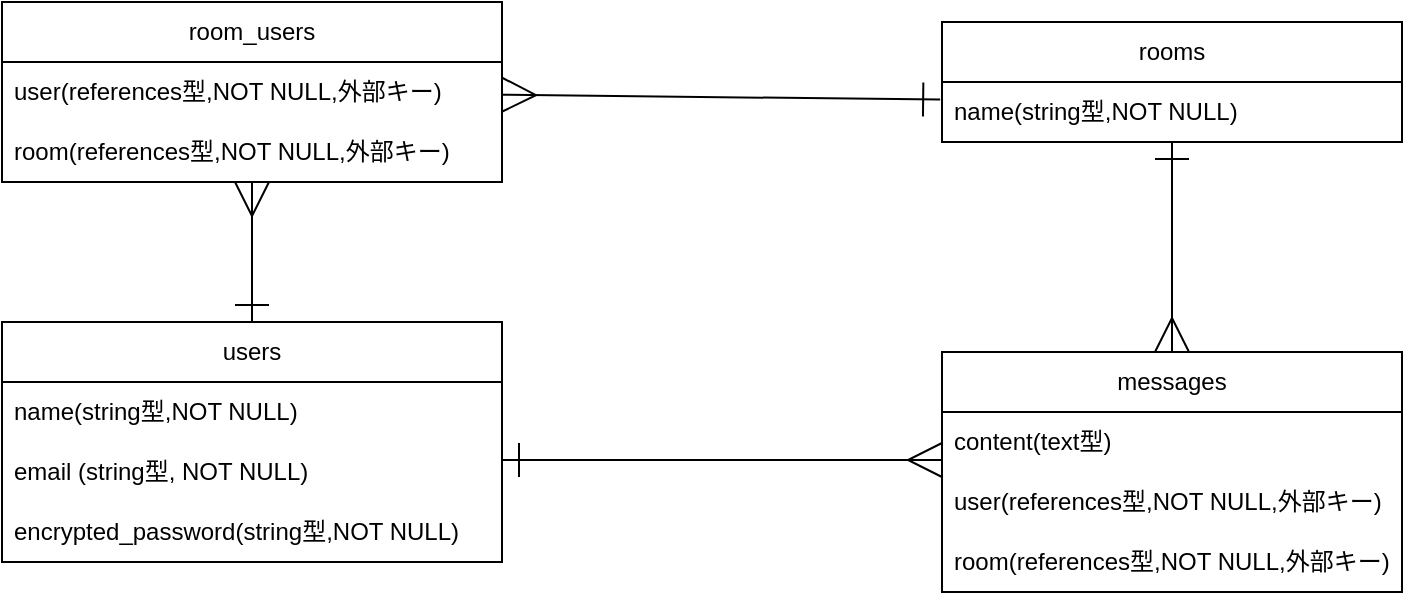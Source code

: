 <mxfile>
    <diagram id="mHYJFtQ-l8MxHlzXldKu" name="ページ1">
        <mxGraphModel dx="746" dy="571" grid="1" gridSize="10" guides="1" tooltips="1" connect="1" arrows="1" fold="1" page="1" pageScale="1" pageWidth="827" pageHeight="1169" math="0" shadow="0">
            <root>
                <mxCell id="0"/>
                <mxCell id="1" parent="0"/>
                <mxCell id="2" value="users" style="swimlane;fontStyle=0;childLayout=stackLayout;horizontal=1;startSize=30;horizontalStack=0;resizeParent=1;resizeParentMax=0;resizeLast=0;collapsible=1;marginBottom=0;whiteSpace=wrap;html=1;" vertex="1" parent="1">
                    <mxGeometry x="40" y="240" width="250" height="120" as="geometry"/>
                </mxCell>
                <mxCell id="3" value="&lt;span style=&quot;&quot;&gt;name(string型,NOT NULL)&lt;/span&gt;" style="text;strokeColor=none;fillColor=none;align=left;verticalAlign=middle;spacingLeft=4;spacingRight=4;overflow=hidden;points=[[0,0.5],[1,0.5]];portConstraint=eastwest;rotatable=0;whiteSpace=wrap;html=1;" vertex="1" parent="2">
                    <mxGeometry y="30" width="250" height="30" as="geometry"/>
                </mxCell>
                <mxCell id="4" value="&lt;span style=&quot;&quot;&gt;email (string型, NOT NULL)&lt;/span&gt;" style="text;strokeColor=none;fillColor=none;align=left;verticalAlign=middle;spacingLeft=4;spacingRight=4;overflow=hidden;points=[[0,0.5],[1,0.5]];portConstraint=eastwest;rotatable=0;whiteSpace=wrap;html=1;" vertex="1" parent="2">
                    <mxGeometry y="60" width="250" height="30" as="geometry"/>
                </mxCell>
                <mxCell id="5" value="&lt;span style=&quot;&quot;&gt;encrypted_password(string型,NOT NULL)&lt;/span&gt;" style="text;strokeColor=none;fillColor=none;align=left;verticalAlign=middle;spacingLeft=4;spacingRight=4;overflow=hidden;points=[[0,0.5],[1,0.5]];portConstraint=eastwest;rotatable=0;whiteSpace=wrap;html=1;" vertex="1" parent="2">
                    <mxGeometry y="90" width="250" height="30" as="geometry"/>
                </mxCell>
                <mxCell id="6" value="messages" style="swimlane;fontStyle=0;childLayout=stackLayout;horizontal=1;startSize=30;horizontalStack=0;resizeParent=1;resizeParentMax=0;resizeLast=0;collapsible=1;marginBottom=0;whiteSpace=wrap;html=1;" vertex="1" parent="1">
                    <mxGeometry x="510" y="255" width="230" height="120" as="geometry"/>
                </mxCell>
                <mxCell id="7" value="content(text型)" style="text;strokeColor=none;fillColor=none;align=left;verticalAlign=middle;spacingLeft=4;spacingRight=4;overflow=hidden;points=[[0,0.5],[1,0.5]];portConstraint=eastwest;rotatable=0;whiteSpace=wrap;html=1;" vertex="1" parent="6">
                    <mxGeometry y="30" width="230" height="30" as="geometry"/>
                </mxCell>
                <mxCell id="8" value="&lt;span style=&quot;&quot;&gt;user(references型,NOT NULL,外部キー)&lt;/span&gt;" style="text;strokeColor=none;fillColor=none;align=left;verticalAlign=middle;spacingLeft=4;spacingRight=4;overflow=hidden;points=[[0,0.5],[1,0.5]];portConstraint=eastwest;rotatable=0;whiteSpace=wrap;html=1;" vertex="1" parent="6">
                    <mxGeometry y="60" width="230" height="30" as="geometry"/>
                </mxCell>
                <mxCell id="23" value="room(references型,NOT NULL,外部キー)" style="text;strokeColor=none;fillColor=none;align=left;verticalAlign=middle;spacingLeft=4;spacingRight=4;overflow=hidden;points=[[0,0.5],[1,0.5]];portConstraint=eastwest;rotatable=0;whiteSpace=wrap;html=1;" vertex="1" parent="6">
                    <mxGeometry y="90" width="230" height="30" as="geometry"/>
                </mxCell>
                <mxCell id="11" value="" style="endArrow=ERmany;html=1;endFill=0;startArrow=ERone;startFill=0;endSize=15;startSize=15;" edge="1" parent="1">
                    <mxGeometry width="50" height="50" relative="1" as="geometry">
                        <mxPoint x="290" y="309" as="sourcePoint"/>
                        <mxPoint x="510" y="309" as="targetPoint"/>
                    </mxGeometry>
                </mxCell>
                <mxCell id="12" value="room_users" style="swimlane;fontStyle=0;childLayout=stackLayout;horizontal=1;startSize=30;horizontalStack=0;resizeParent=1;resizeParentMax=0;resizeLast=0;collapsible=1;marginBottom=0;whiteSpace=wrap;html=1;" vertex="1" parent="1">
                    <mxGeometry x="40" y="80" width="250" height="90" as="geometry"/>
                </mxCell>
                <mxCell id="13" value="user(references型,NOT NULL,外部キー)" style="text;strokeColor=none;fillColor=none;align=left;verticalAlign=middle;spacingLeft=4;spacingRight=4;overflow=hidden;points=[[0,0.5],[1,0.5]];portConstraint=eastwest;rotatable=0;whiteSpace=wrap;html=1;" vertex="1" parent="12">
                    <mxGeometry y="30" width="250" height="30" as="geometry"/>
                </mxCell>
                <mxCell id="14" value="room(references型,NOT NULL,外部キー)" style="text;strokeColor=none;fillColor=none;align=left;verticalAlign=middle;spacingLeft=4;spacingRight=4;overflow=hidden;points=[[0,0.5],[1,0.5]];portConstraint=eastwest;rotatable=0;whiteSpace=wrap;html=1;" vertex="1" parent="12">
                    <mxGeometry y="60" width="250" height="30" as="geometry"/>
                </mxCell>
                <mxCell id="16" value="rooms" style="swimlane;fontStyle=0;childLayout=stackLayout;horizontal=1;startSize=30;horizontalStack=0;resizeParent=1;resizeParentMax=0;resizeLast=0;collapsible=1;marginBottom=0;whiteSpace=wrap;html=1;" vertex="1" parent="1">
                    <mxGeometry x="510" y="90" width="230" height="60" as="geometry"/>
                </mxCell>
                <mxCell id="17" value="name(string型,NOT NULL)" style="text;strokeColor=none;fillColor=none;align=left;verticalAlign=middle;spacingLeft=4;spacingRight=4;overflow=hidden;points=[[0,0.5],[1,0.5]];portConstraint=eastwest;rotatable=0;whiteSpace=wrap;html=1;" vertex="1" parent="16">
                    <mxGeometry y="30" width="230" height="30" as="geometry"/>
                </mxCell>
                <mxCell id="20" value="" style="endArrow=ERone;html=1;exitX=0.5;exitY=0;exitDx=0;exitDy=0;startArrow=ERmany;startFill=0;endFill=0;endSize=15;startSize=15;" edge="1" parent="1" source="6">
                    <mxGeometry width="50" height="50" relative="1" as="geometry">
                        <mxPoint x="570" y="180" as="sourcePoint"/>
                        <mxPoint x="625" y="150" as="targetPoint"/>
                    </mxGeometry>
                </mxCell>
                <mxCell id="21" value="" style="endArrow=ERmany;html=1;exitX=0.5;exitY=0;exitDx=0;exitDy=0;endFill=0;startArrow=ERone;startFill=0;endSize=15;startSize=15;" edge="1" parent="1" source="2">
                    <mxGeometry width="50" height="50" relative="1" as="geometry">
                        <mxPoint x="360" y="200" as="sourcePoint"/>
                        <mxPoint x="165" y="170" as="targetPoint"/>
                    </mxGeometry>
                </mxCell>
                <mxCell id="22" value="" style="endArrow=ERone;html=1;entryX=-0.004;entryY=0.293;entryDx=0;entryDy=0;entryPerimeter=0;startArrow=ERmany;startFill=0;endFill=0;endSize=15;startSize=15;" edge="1" parent="1" source="13" target="17">
                    <mxGeometry width="50" height="50" relative="1" as="geometry">
                        <mxPoint x="360" y="200" as="sourcePoint"/>
                        <mxPoint x="410" y="150" as="targetPoint"/>
                    </mxGeometry>
                </mxCell>
            </root>
        </mxGraphModel>
    </diagram>
</mxfile>
